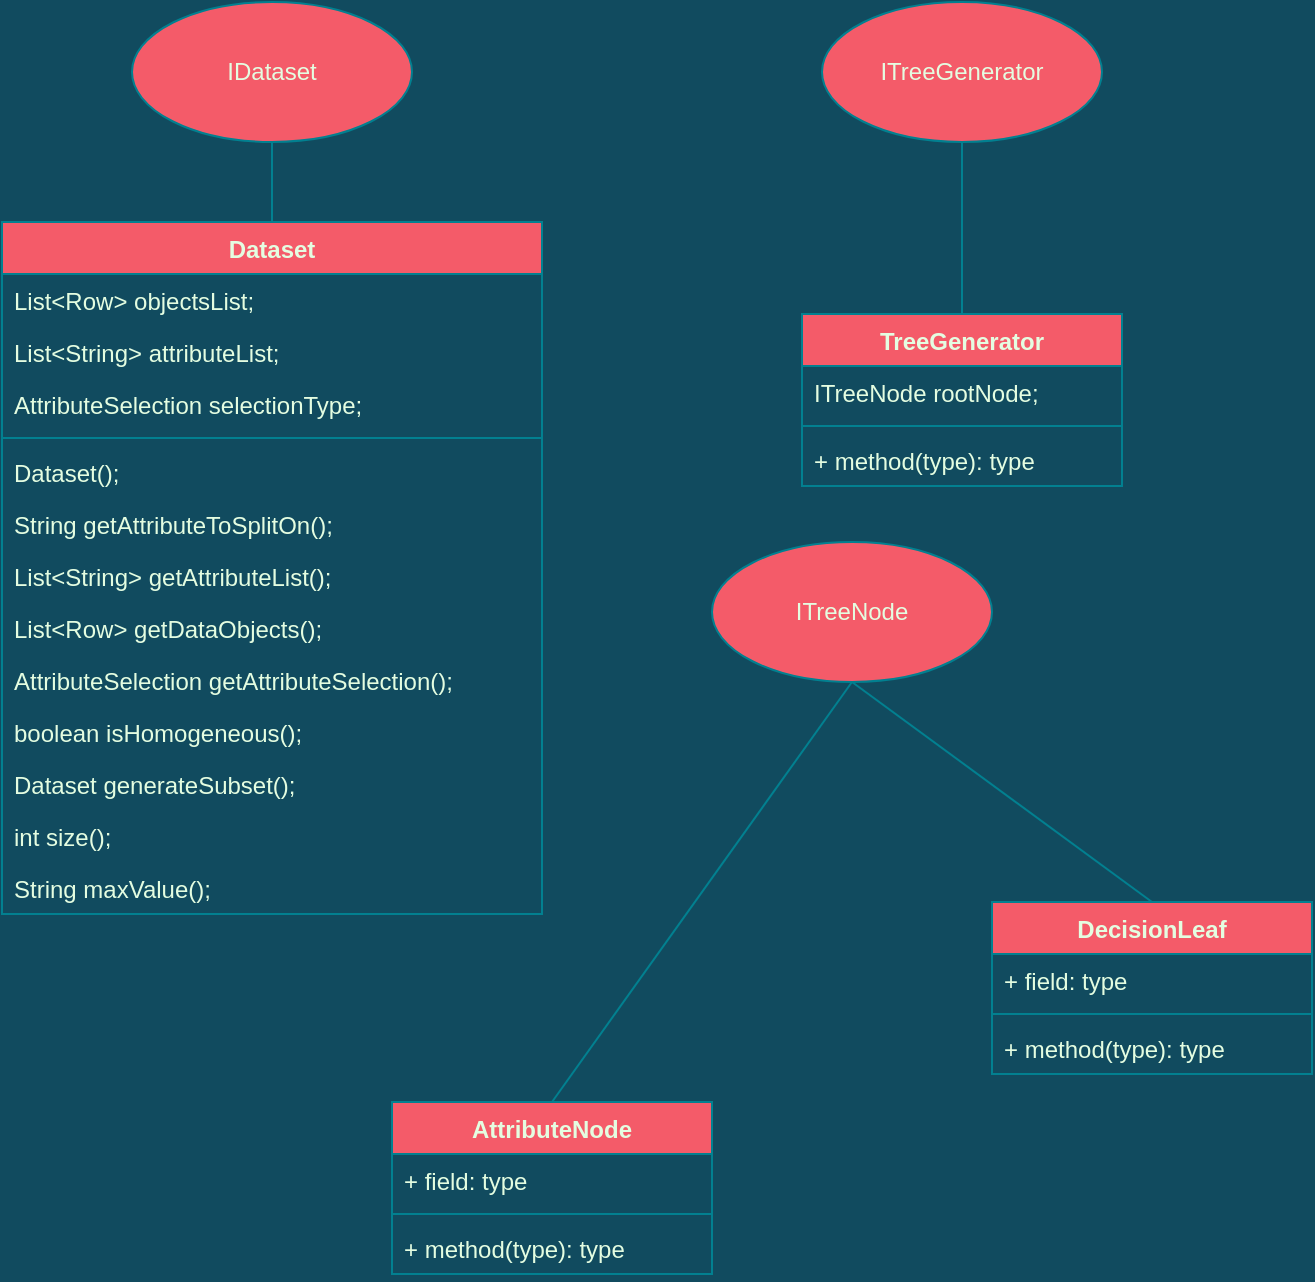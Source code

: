 <mxfile version="20.5.3" type="embed"><diagram id="fLWwo4V1Y34hroZsvtOj" name="Page-1"><mxGraphModel dx="1186" dy="859" grid="1" gridSize="10" guides="1" tooltips="1" connect="1" arrows="1" fold="1" page="1" pageScale="1" pageWidth="850" pageHeight="1100" background="#114B5F" math="0" shadow="0"><root><mxCell id="0"/><mxCell id="1" parent="0"/><mxCell id="3" value="TreeGenerator" style="swimlane;fontStyle=1;align=center;verticalAlign=top;childLayout=stackLayout;horizontal=1;startSize=26;horizontalStack=0;resizeParent=1;resizeParentMax=0;resizeLast=0;collapsible=1;marginBottom=0;fillColor=#F45B69;strokeColor=#028090;fontColor=#E4FDE1;" vertex="1" parent="1"><mxGeometry x="425" y="176" width="160" height="86" as="geometry"/></mxCell><mxCell id="4" value="ITreeNode rootNode;" style="text;strokeColor=none;fillColor=none;align=left;verticalAlign=top;spacingLeft=4;spacingRight=4;overflow=hidden;rotatable=0;points=[[0,0.5],[1,0.5]];portConstraint=eastwest;fontColor=#E4FDE1;" vertex="1" parent="3"><mxGeometry y="26" width="160" height="26" as="geometry"/></mxCell><mxCell id="5" value="" style="line;strokeWidth=1;fillColor=none;align=left;verticalAlign=middle;spacingTop=-1;spacingLeft=3;spacingRight=3;rotatable=0;labelPosition=right;points=[];portConstraint=eastwest;strokeColor=#028090;labelBackgroundColor=#114B5F;fontColor=#E4FDE1;" vertex="1" parent="3"><mxGeometry y="52" width="160" height="8" as="geometry"/></mxCell><mxCell id="6" value="+ method(type): type" style="text;strokeColor=none;fillColor=none;align=left;verticalAlign=top;spacingLeft=4;spacingRight=4;overflow=hidden;rotatable=0;points=[[0,0.5],[1,0.5]];portConstraint=eastwest;fontColor=#E4FDE1;" vertex="1" parent="3"><mxGeometry y="60" width="160" height="26" as="geometry"/></mxCell><mxCell id="7" value="Dataset" style="swimlane;fontStyle=1;align=center;verticalAlign=top;childLayout=stackLayout;horizontal=1;startSize=26;horizontalStack=0;resizeParent=1;resizeParentMax=0;resizeLast=0;collapsible=1;marginBottom=0;fillColor=#F45B69;strokeColor=#028090;fontColor=#E4FDE1;" vertex="1" parent="1"><mxGeometry x="25" y="130" width="270" height="346" as="geometry"><mxRectangle x="25" y="130" width="80" height="30" as="alternateBounds"/></mxGeometry></mxCell><mxCell id="8" value="List&lt;Row&gt; objectsList;" style="text;strokeColor=none;fillColor=none;align=left;verticalAlign=top;spacingLeft=4;spacingRight=4;overflow=hidden;rotatable=0;points=[[0,0.5],[1,0.5]];portConstraint=eastwest;fontColor=#E4FDE1;" vertex="1" parent="7"><mxGeometry y="26" width="270" height="26" as="geometry"/></mxCell><mxCell id="26" value="List&lt;String&gt; attributeList;" style="text;strokeColor=none;fillColor=none;align=left;verticalAlign=top;spacingLeft=4;spacingRight=4;overflow=hidden;rotatable=0;points=[[0,0.5],[1,0.5]];portConstraint=eastwest;fontColor=#E4FDE1;" vertex="1" parent="7"><mxGeometry y="52" width="270" height="26" as="geometry"/></mxCell><mxCell id="10" value="AttributeSelection selectionType;" style="text;strokeColor=none;fillColor=none;align=left;verticalAlign=top;spacingLeft=4;spacingRight=4;overflow=hidden;rotatable=0;points=[[0,0.5],[1,0.5]];portConstraint=eastwest;fontColor=#E4FDE1;" vertex="1" parent="7"><mxGeometry y="78" width="270" height="26" as="geometry"/></mxCell><mxCell id="9" value="" style="line;strokeWidth=1;fillColor=none;align=left;verticalAlign=middle;spacingTop=-1;spacingLeft=3;spacingRight=3;rotatable=0;labelPosition=right;points=[];portConstraint=eastwest;strokeColor=#028090;labelBackgroundColor=#114B5F;fontColor=#E4FDE1;" vertex="1" parent="7"><mxGeometry y="104" width="270" height="8" as="geometry"/></mxCell><mxCell id="27" value="Dataset();" style="text;align=left;verticalAlign=top;spacingLeft=4;spacingRight=4;overflow=hidden;rotatable=0;points=[[0,0.5],[1,0.5]];portConstraint=eastwest;fontColor=#E4FDE1;" vertex="1" parent="7"><mxGeometry y="112" width="270" height="26" as="geometry"/></mxCell><mxCell id="28" value="String getAttributeToSplitOn();" style="text;align=left;verticalAlign=top;spacingLeft=4;spacingRight=4;overflow=hidden;rotatable=0;points=[[0,0.5],[1,0.5]];portConstraint=eastwest;fontColor=#E4FDE1;" vertex="1" parent="7"><mxGeometry y="138" width="270" height="26" as="geometry"/></mxCell><mxCell id="29" value="List&lt;String&gt; getAttributeList();" style="text;align=left;verticalAlign=top;spacingLeft=4;spacingRight=4;overflow=hidden;rotatable=0;points=[[0,0.5],[1,0.5]];portConstraint=eastwest;fontColor=#E4FDE1;" vertex="1" parent="7"><mxGeometry y="164" width="270" height="26" as="geometry"/></mxCell><mxCell id="30" value="List&lt;Row&gt; getDataObjects();" style="text;align=left;verticalAlign=top;spacingLeft=4;spacingRight=4;overflow=hidden;rotatable=0;points=[[0,0.5],[1,0.5]];portConstraint=eastwest;fontColor=#E4FDE1;" vertex="1" parent="7"><mxGeometry y="190" width="270" height="26" as="geometry"/></mxCell><mxCell id="31" value="AttributeSelection getAttributeSelection();" style="text;align=left;verticalAlign=top;spacingLeft=4;spacingRight=4;overflow=hidden;rotatable=0;points=[[0,0.5],[1,0.5]];portConstraint=eastwest;fontColor=#E4FDE1;" vertex="1" parent="7"><mxGeometry y="216" width="270" height="26" as="geometry"/></mxCell><mxCell id="32" value="boolean isHomogeneous();" style="text;align=left;verticalAlign=top;spacingLeft=4;spacingRight=4;overflow=hidden;rotatable=0;points=[[0,0.5],[1,0.5]];portConstraint=eastwest;fontColor=#E4FDE1;" vertex="1" parent="7"><mxGeometry y="242" width="270" height="26" as="geometry"/></mxCell><mxCell id="33" value="Dataset generateSubset();" style="text;align=left;verticalAlign=top;spacingLeft=4;spacingRight=4;overflow=hidden;rotatable=0;points=[[0,0.5],[1,0.5]];portConstraint=eastwest;fontColor=#E4FDE1;" vertex="1" parent="7"><mxGeometry y="268" width="270" height="26" as="geometry"/></mxCell><mxCell id="34" value="int size();" style="text;align=left;verticalAlign=top;spacingLeft=4;spacingRight=4;overflow=hidden;rotatable=0;points=[[0,0.5],[1,0.5]];portConstraint=eastwest;fontColor=#E4FDE1;" vertex="1" parent="7"><mxGeometry y="294" width="270" height="26" as="geometry"/></mxCell><mxCell id="35" value="String maxValue();" style="text;align=left;verticalAlign=top;spacingLeft=4;spacingRight=4;overflow=hidden;rotatable=0;points=[[0,0.5],[1,0.5]];portConstraint=eastwest;fontColor=#E4FDE1;" vertex="1" parent="7"><mxGeometry y="320" width="270" height="26" as="geometry"/></mxCell><mxCell id="11" value="IDataset" style="ellipse;whiteSpace=wrap;html=1;fillColor=#F45B69;strokeColor=#028090;fontColor=#E4FDE1;" vertex="1" parent="1"><mxGeometry x="90" y="20" width="140" height="70" as="geometry"/></mxCell><mxCell id="12" value="ITreeGenerator" style="ellipse;whiteSpace=wrap;html=1;fillColor=#F45B69;strokeColor=#028090;fontColor=#E4FDE1;" vertex="1" parent="1"><mxGeometry x="435" y="20" width="140" height="70" as="geometry"/></mxCell><mxCell id="13" value="ITreeNode" style="ellipse;whiteSpace=wrap;html=1;fillColor=#F45B69;strokeColor=#028090;fontColor=#E4FDE1;" vertex="1" parent="1"><mxGeometry x="380" y="290" width="140" height="70" as="geometry"/></mxCell><mxCell id="14" value="AttributeNode" style="swimlane;fontStyle=1;align=center;verticalAlign=top;childLayout=stackLayout;horizontal=1;startSize=26;horizontalStack=0;resizeParent=1;resizeParentMax=0;resizeLast=0;collapsible=1;marginBottom=0;fillColor=#F45B69;strokeColor=#028090;fontColor=#E4FDE1;" vertex="1" parent="1"><mxGeometry x="220" y="570" width="160" height="86" as="geometry"/></mxCell><mxCell id="15" value="+ field: type" style="text;strokeColor=none;fillColor=none;align=left;verticalAlign=top;spacingLeft=4;spacingRight=4;overflow=hidden;rotatable=0;points=[[0,0.5],[1,0.5]];portConstraint=eastwest;fontColor=#E4FDE1;" vertex="1" parent="14"><mxGeometry y="26" width="160" height="26" as="geometry"/></mxCell><mxCell id="16" value="" style="line;strokeWidth=1;fillColor=none;align=left;verticalAlign=middle;spacingTop=-1;spacingLeft=3;spacingRight=3;rotatable=0;labelPosition=right;points=[];portConstraint=eastwest;strokeColor=#028090;labelBackgroundColor=#114B5F;fontColor=#E4FDE1;" vertex="1" parent="14"><mxGeometry y="52" width="160" height="8" as="geometry"/></mxCell><mxCell id="17" value="+ method(type): type" style="text;strokeColor=none;fillColor=none;align=left;verticalAlign=top;spacingLeft=4;spacingRight=4;overflow=hidden;rotatable=0;points=[[0,0.5],[1,0.5]];portConstraint=eastwest;fontColor=#E4FDE1;" vertex="1" parent="14"><mxGeometry y="60" width="160" height="26" as="geometry"/></mxCell><mxCell id="18" value="DecisionLeaf" style="swimlane;fontStyle=1;align=center;verticalAlign=top;childLayout=stackLayout;horizontal=1;startSize=26;horizontalStack=0;resizeParent=1;resizeParentMax=0;resizeLast=0;collapsible=1;marginBottom=0;fillColor=#F45B69;strokeColor=#028090;fontColor=#E4FDE1;" vertex="1" parent="1"><mxGeometry x="520" y="470" width="160" height="86" as="geometry"/></mxCell><mxCell id="19" value="+ field: type" style="text;strokeColor=none;fillColor=none;align=left;verticalAlign=top;spacingLeft=4;spacingRight=4;overflow=hidden;rotatable=0;points=[[0,0.5],[1,0.5]];portConstraint=eastwest;fontColor=#E4FDE1;" vertex="1" parent="18"><mxGeometry y="26" width="160" height="26" as="geometry"/></mxCell><mxCell id="20" value="" style="line;strokeWidth=1;fillColor=none;align=left;verticalAlign=middle;spacingTop=-1;spacingLeft=3;spacingRight=3;rotatable=0;labelPosition=right;points=[];portConstraint=eastwest;strokeColor=#028090;labelBackgroundColor=#114B5F;fontColor=#E4FDE1;" vertex="1" parent="18"><mxGeometry y="52" width="160" height="8" as="geometry"/></mxCell><mxCell id="21" value="+ method(type): type" style="text;strokeColor=none;fillColor=none;align=left;verticalAlign=top;spacingLeft=4;spacingRight=4;overflow=hidden;rotatable=0;points=[[0,0.5],[1,0.5]];portConstraint=eastwest;fontColor=#E4FDE1;" vertex="1" parent="18"><mxGeometry y="60" width="160" height="26" as="geometry"/></mxCell><mxCell id="22" value="" style="endArrow=none;html=1;rounded=0;exitX=0.5;exitY=0;exitDx=0;exitDy=0;entryX=0.5;entryY=1;entryDx=0;entryDy=0;labelBackgroundColor=#114B5F;strokeColor=#028090;fontColor=#E4FDE1;" edge="1" parent="1" source="14" target="13"><mxGeometry width="50" height="50" relative="1" as="geometry"><mxPoint x="350" y="380" as="sourcePoint"/><mxPoint x="400" y="330" as="targetPoint"/></mxGeometry></mxCell><mxCell id="23" value="" style="endArrow=none;html=1;rounded=0;exitX=0.5;exitY=1;exitDx=0;exitDy=0;entryX=0.5;entryY=0;entryDx=0;entryDy=0;labelBackgroundColor=#114B5F;strokeColor=#028090;fontColor=#E4FDE1;" edge="1" parent="1" source="13" target="18"><mxGeometry width="50" height="50" relative="1" as="geometry"><mxPoint x="350" y="380" as="sourcePoint"/><mxPoint x="400" y="330" as="targetPoint"/></mxGeometry></mxCell><mxCell id="24" value="" style="endArrow=none;html=1;rounded=0;exitX=0.5;exitY=0;exitDx=0;exitDy=0;entryX=0.5;entryY=1;entryDx=0;entryDy=0;labelBackgroundColor=#114B5F;strokeColor=#028090;fontColor=#E4FDE1;" edge="1" parent="1" source="7" target="11"><mxGeometry width="50" height="50" relative="1" as="geometry"><mxPoint x="350" y="360" as="sourcePoint"/><mxPoint x="400" y="310" as="targetPoint"/></mxGeometry></mxCell><mxCell id="25" value="" style="endArrow=none;html=1;rounded=0;entryX=0.5;entryY=1;entryDx=0;entryDy=0;exitX=0.5;exitY=0;exitDx=0;exitDy=0;labelBackgroundColor=#114B5F;strokeColor=#028090;fontColor=#E4FDE1;" edge="1" parent="1" source="3" target="12"><mxGeometry width="50" height="50" relative="1" as="geometry"><mxPoint x="350" y="360" as="sourcePoint"/><mxPoint x="400" y="310" as="targetPoint"/></mxGeometry></mxCell></root></mxGraphModel></diagram></mxfile>
